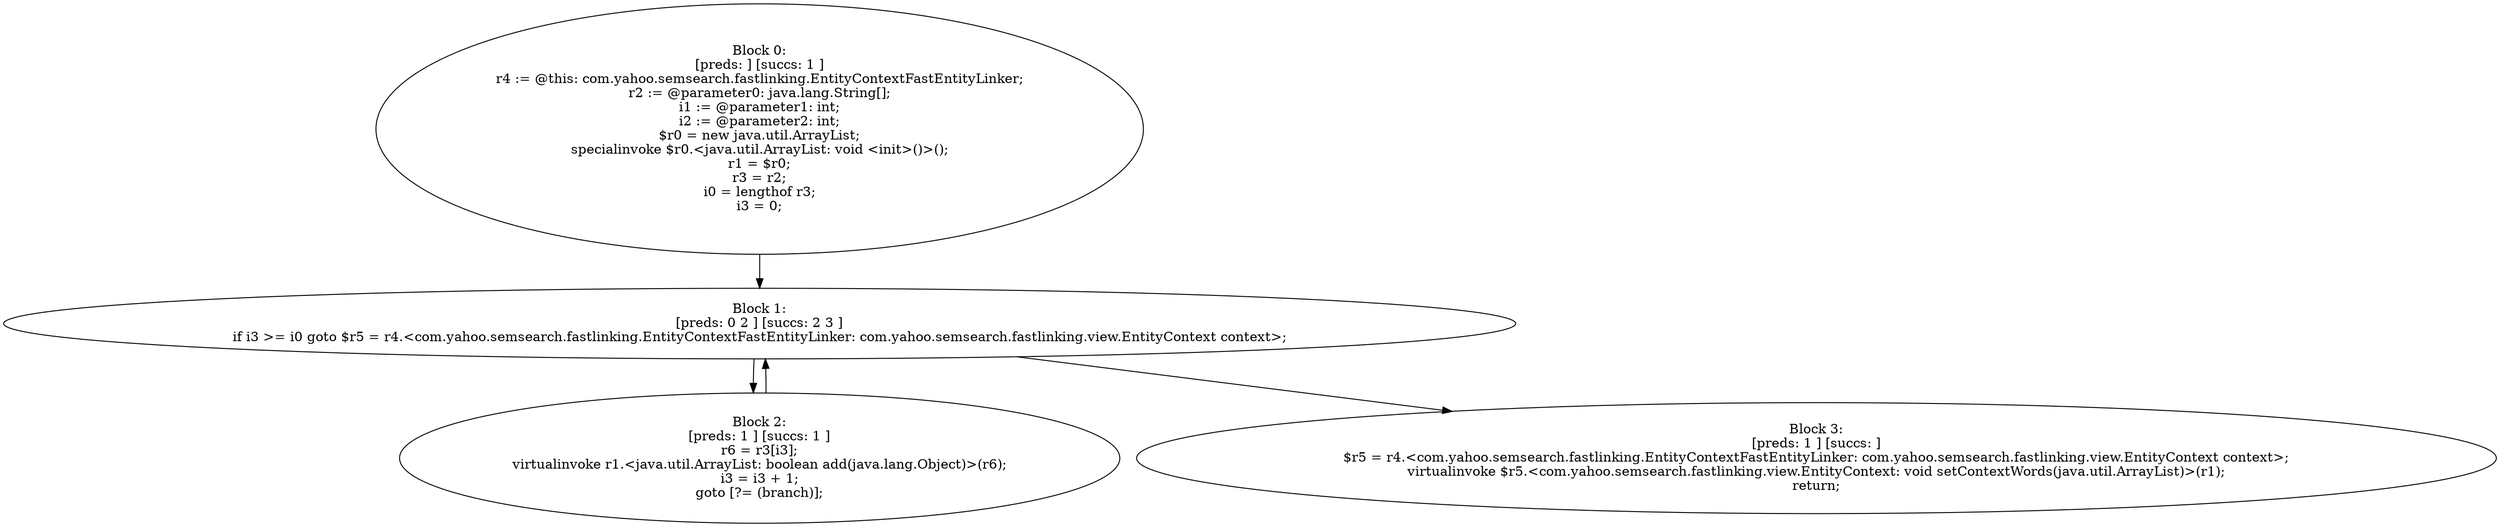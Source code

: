 digraph "unitGraph" {
    "Block 0:
[preds: ] [succs: 1 ]
r4 := @this: com.yahoo.semsearch.fastlinking.EntityContextFastEntityLinker;
r2 := @parameter0: java.lang.String[];
i1 := @parameter1: int;
i2 := @parameter2: int;
$r0 = new java.util.ArrayList;
specialinvoke $r0.<java.util.ArrayList: void <init>()>();
r1 = $r0;
r3 = r2;
i0 = lengthof r3;
i3 = 0;
"
    "Block 1:
[preds: 0 2 ] [succs: 2 3 ]
if i3 >= i0 goto $r5 = r4.<com.yahoo.semsearch.fastlinking.EntityContextFastEntityLinker: com.yahoo.semsearch.fastlinking.view.EntityContext context>;
"
    "Block 2:
[preds: 1 ] [succs: 1 ]
r6 = r3[i3];
virtualinvoke r1.<java.util.ArrayList: boolean add(java.lang.Object)>(r6);
i3 = i3 + 1;
goto [?= (branch)];
"
    "Block 3:
[preds: 1 ] [succs: ]
$r5 = r4.<com.yahoo.semsearch.fastlinking.EntityContextFastEntityLinker: com.yahoo.semsearch.fastlinking.view.EntityContext context>;
virtualinvoke $r5.<com.yahoo.semsearch.fastlinking.view.EntityContext: void setContextWords(java.util.ArrayList)>(r1);
return;
"
    "Block 0:
[preds: ] [succs: 1 ]
r4 := @this: com.yahoo.semsearch.fastlinking.EntityContextFastEntityLinker;
r2 := @parameter0: java.lang.String[];
i1 := @parameter1: int;
i2 := @parameter2: int;
$r0 = new java.util.ArrayList;
specialinvoke $r0.<java.util.ArrayList: void <init>()>();
r1 = $r0;
r3 = r2;
i0 = lengthof r3;
i3 = 0;
"->"Block 1:
[preds: 0 2 ] [succs: 2 3 ]
if i3 >= i0 goto $r5 = r4.<com.yahoo.semsearch.fastlinking.EntityContextFastEntityLinker: com.yahoo.semsearch.fastlinking.view.EntityContext context>;
";
    "Block 1:
[preds: 0 2 ] [succs: 2 3 ]
if i3 >= i0 goto $r5 = r4.<com.yahoo.semsearch.fastlinking.EntityContextFastEntityLinker: com.yahoo.semsearch.fastlinking.view.EntityContext context>;
"->"Block 2:
[preds: 1 ] [succs: 1 ]
r6 = r3[i3];
virtualinvoke r1.<java.util.ArrayList: boolean add(java.lang.Object)>(r6);
i3 = i3 + 1;
goto [?= (branch)];
";
    "Block 1:
[preds: 0 2 ] [succs: 2 3 ]
if i3 >= i0 goto $r5 = r4.<com.yahoo.semsearch.fastlinking.EntityContextFastEntityLinker: com.yahoo.semsearch.fastlinking.view.EntityContext context>;
"->"Block 3:
[preds: 1 ] [succs: ]
$r5 = r4.<com.yahoo.semsearch.fastlinking.EntityContextFastEntityLinker: com.yahoo.semsearch.fastlinking.view.EntityContext context>;
virtualinvoke $r5.<com.yahoo.semsearch.fastlinking.view.EntityContext: void setContextWords(java.util.ArrayList)>(r1);
return;
";
    "Block 2:
[preds: 1 ] [succs: 1 ]
r6 = r3[i3];
virtualinvoke r1.<java.util.ArrayList: boolean add(java.lang.Object)>(r6);
i3 = i3 + 1;
goto [?= (branch)];
"->"Block 1:
[preds: 0 2 ] [succs: 2 3 ]
if i3 >= i0 goto $r5 = r4.<com.yahoo.semsearch.fastlinking.EntityContextFastEntityLinker: com.yahoo.semsearch.fastlinking.view.EntityContext context>;
";
}
